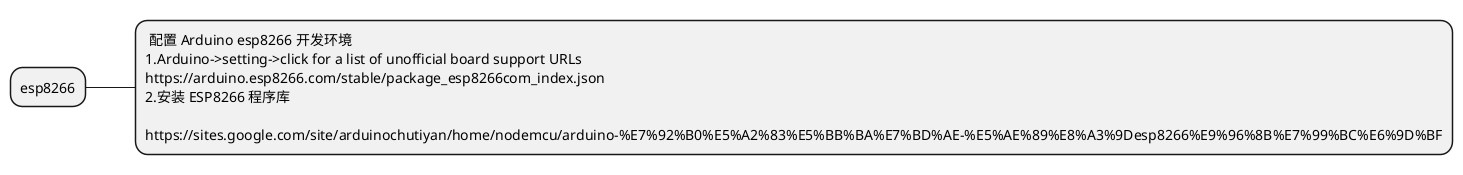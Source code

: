 @startmindmap
* esp8266
**: 配置 Arduino esp8266 开发环境
1.Arduino->setting->click for a list of unofficial board support URLs
https://arduino.esp8266.com/stable/package_esp8266com_index.json
2.安装 ESP8266 程序库

https://sites.google.com/site/arduinochutiyan/home/nodemcu/arduino-%E7%92%B0%E5%A2%83%E5%BB%BA%E7%BD%AE-%E5%AE%89%E8%A3%9Desp8266%E9%96%8B%E7%99%BC%E6%9D%BF;

@endmindmap